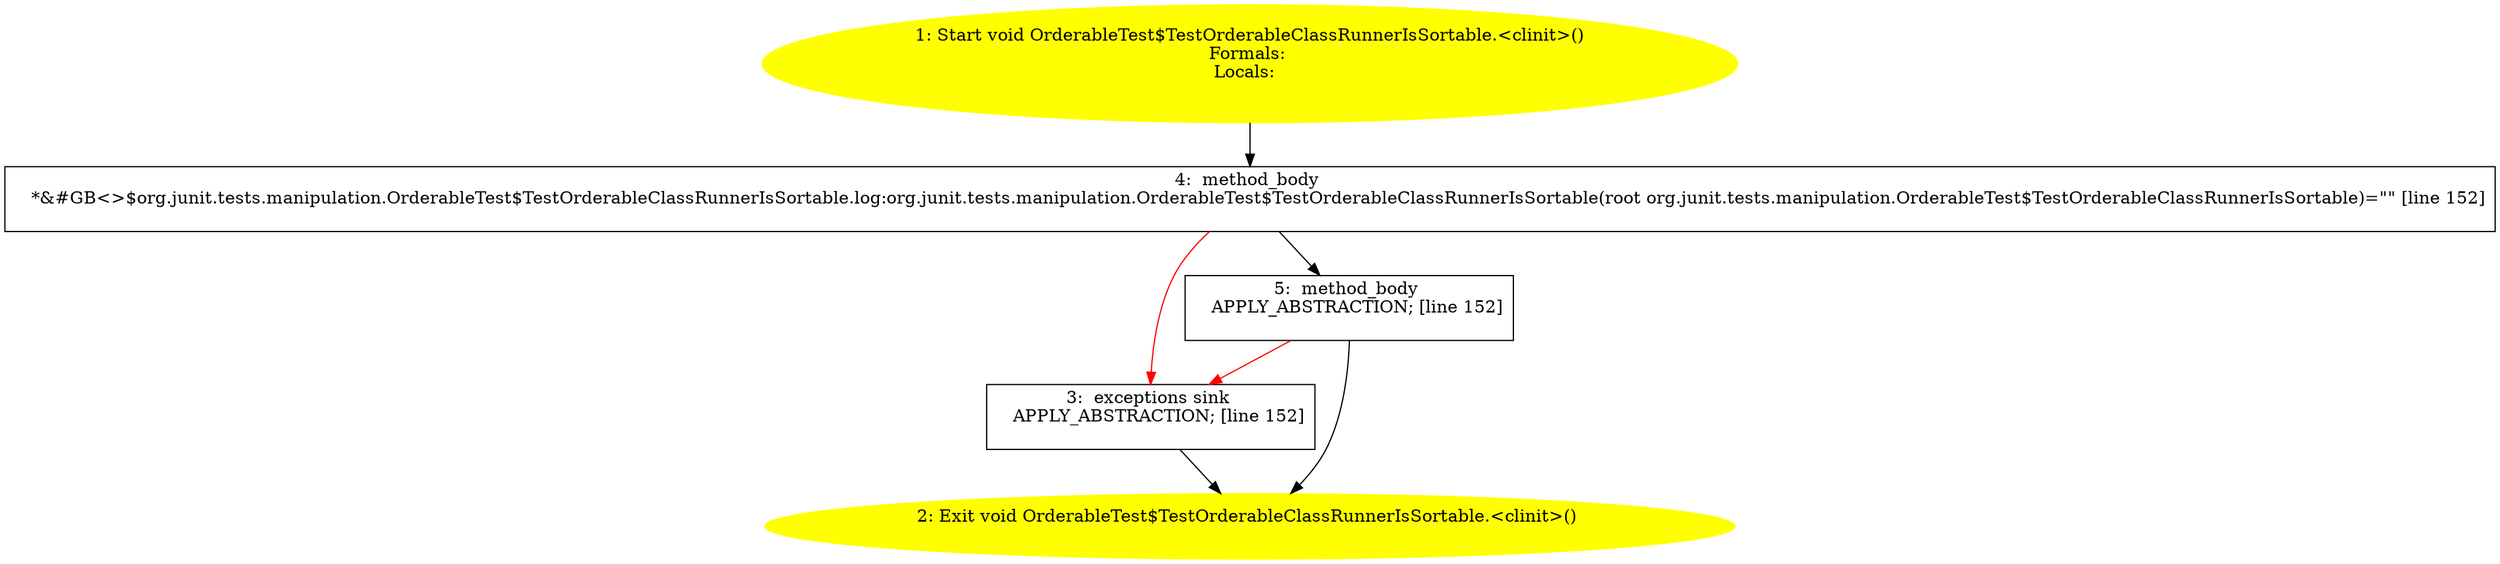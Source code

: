 /* @generated */
digraph cfg {
"org.junit.tests.manipulation.OrderableTest$TestOrderableClassRunnerIsSortable.<clinit>():void.8d1a878b3f34c35a2bdb45ced98359d9_1" [label="1: Start void OrderableTest$TestOrderableClassRunnerIsSortable.<clinit>()\nFormals: \nLocals:  \n  " color=yellow style=filled]
	

	 "org.junit.tests.manipulation.OrderableTest$TestOrderableClassRunnerIsSortable.<clinit>():void.8d1a878b3f34c35a2bdb45ced98359d9_1" -> "org.junit.tests.manipulation.OrderableTest$TestOrderableClassRunnerIsSortable.<clinit>():void.8d1a878b3f34c35a2bdb45ced98359d9_4" ;
"org.junit.tests.manipulation.OrderableTest$TestOrderableClassRunnerIsSortable.<clinit>():void.8d1a878b3f34c35a2bdb45ced98359d9_2" [label="2: Exit void OrderableTest$TestOrderableClassRunnerIsSortable.<clinit>() \n  " color=yellow style=filled]
	

"org.junit.tests.manipulation.OrderableTest$TestOrderableClassRunnerIsSortable.<clinit>():void.8d1a878b3f34c35a2bdb45ced98359d9_3" [label="3:  exceptions sink \n   APPLY_ABSTRACTION; [line 152]\n " shape="box"]
	

	 "org.junit.tests.manipulation.OrderableTest$TestOrderableClassRunnerIsSortable.<clinit>():void.8d1a878b3f34c35a2bdb45ced98359d9_3" -> "org.junit.tests.manipulation.OrderableTest$TestOrderableClassRunnerIsSortable.<clinit>():void.8d1a878b3f34c35a2bdb45ced98359d9_2" ;
"org.junit.tests.manipulation.OrderableTest$TestOrderableClassRunnerIsSortable.<clinit>():void.8d1a878b3f34c35a2bdb45ced98359d9_4" [label="4:  method_body \n   *&#GB<>$org.junit.tests.manipulation.OrderableTest$TestOrderableClassRunnerIsSortable.log:org.junit.tests.manipulation.OrderableTest$TestOrderableClassRunnerIsSortable(root org.junit.tests.manipulation.OrderableTest$TestOrderableClassRunnerIsSortable)=\"\" [line 152]\n " shape="box"]
	

	 "org.junit.tests.manipulation.OrderableTest$TestOrderableClassRunnerIsSortable.<clinit>():void.8d1a878b3f34c35a2bdb45ced98359d9_4" -> "org.junit.tests.manipulation.OrderableTest$TestOrderableClassRunnerIsSortable.<clinit>():void.8d1a878b3f34c35a2bdb45ced98359d9_5" ;
	 "org.junit.tests.manipulation.OrderableTest$TestOrderableClassRunnerIsSortable.<clinit>():void.8d1a878b3f34c35a2bdb45ced98359d9_4" -> "org.junit.tests.manipulation.OrderableTest$TestOrderableClassRunnerIsSortable.<clinit>():void.8d1a878b3f34c35a2bdb45ced98359d9_3" [color="red" ];
"org.junit.tests.manipulation.OrderableTest$TestOrderableClassRunnerIsSortable.<clinit>():void.8d1a878b3f34c35a2bdb45ced98359d9_5" [label="5:  method_body \n   APPLY_ABSTRACTION; [line 152]\n " shape="box"]
	

	 "org.junit.tests.manipulation.OrderableTest$TestOrderableClassRunnerIsSortable.<clinit>():void.8d1a878b3f34c35a2bdb45ced98359d9_5" -> "org.junit.tests.manipulation.OrderableTest$TestOrderableClassRunnerIsSortable.<clinit>():void.8d1a878b3f34c35a2bdb45ced98359d9_2" ;
	 "org.junit.tests.manipulation.OrderableTest$TestOrderableClassRunnerIsSortable.<clinit>():void.8d1a878b3f34c35a2bdb45ced98359d9_5" -> "org.junit.tests.manipulation.OrderableTest$TestOrderableClassRunnerIsSortable.<clinit>():void.8d1a878b3f34c35a2bdb45ced98359d9_3" [color="red" ];
}
